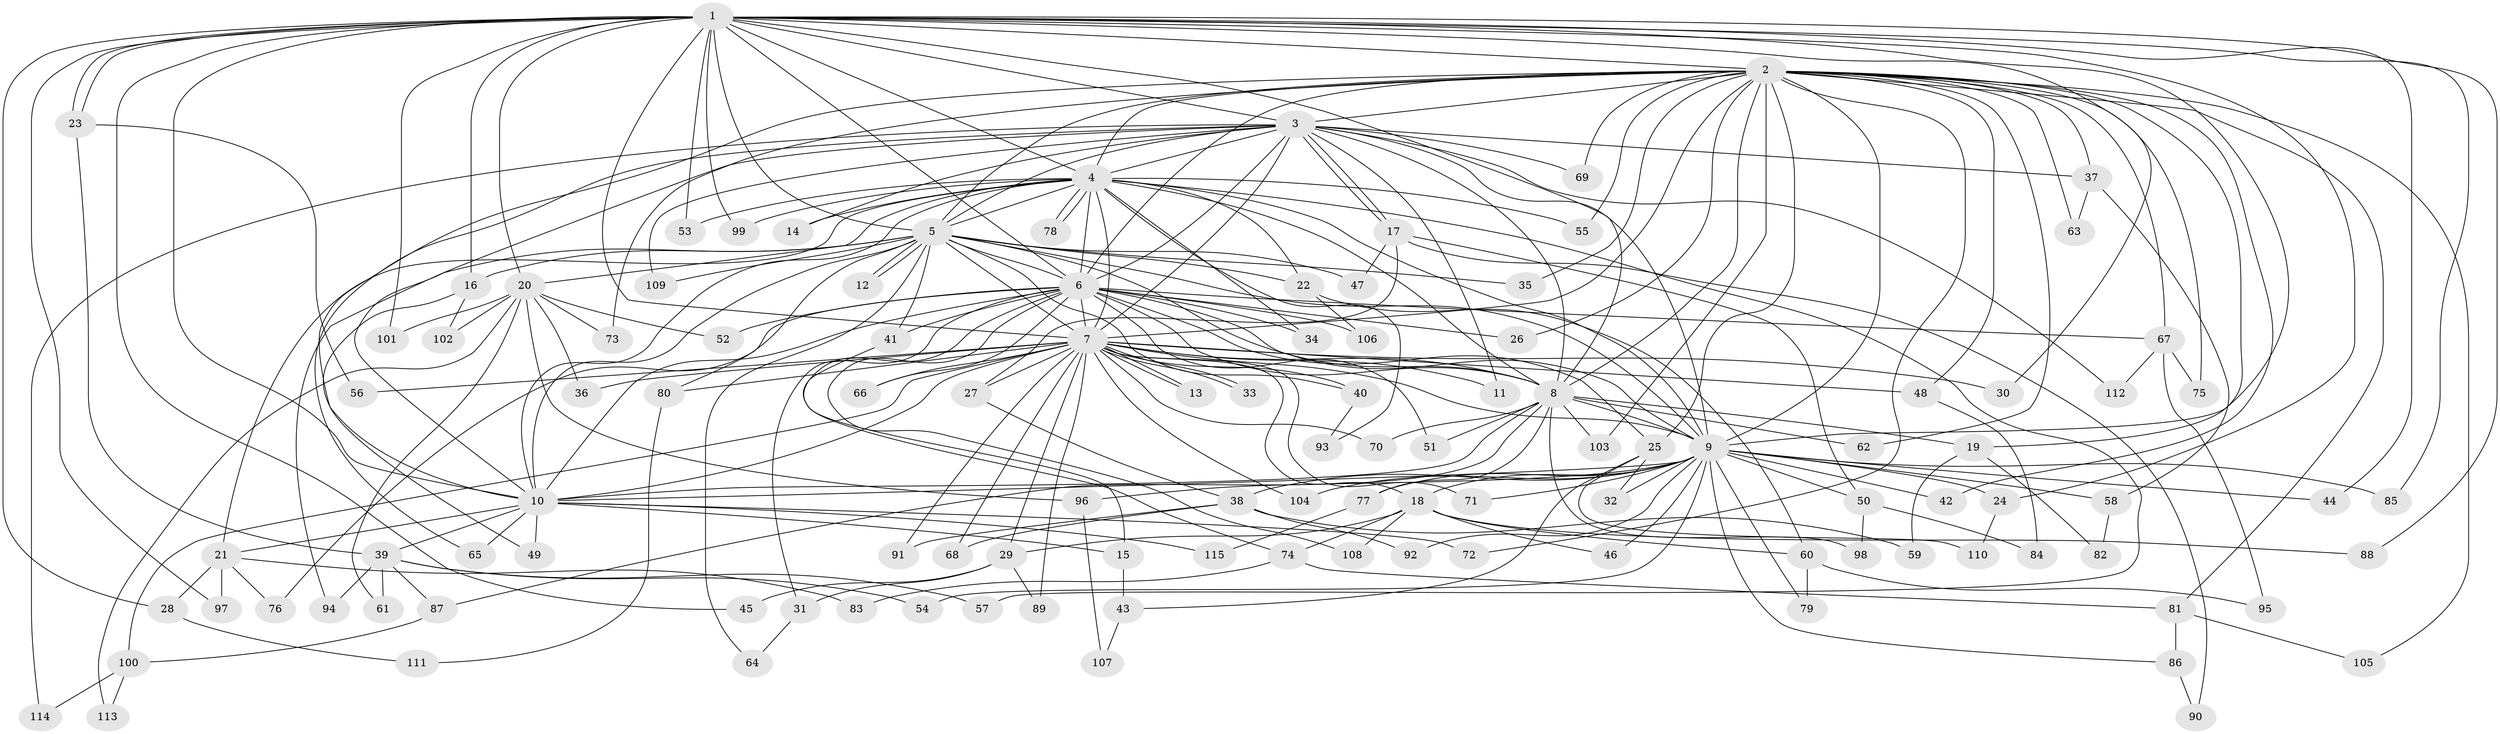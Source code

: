 // Generated by graph-tools (version 1.1) at 2025/11/02/27/25 16:11:07]
// undirected, 115 vertices, 255 edges
graph export_dot {
graph [start="1"]
  node [color=gray90,style=filled];
  1;
  2;
  3;
  4;
  5;
  6;
  7;
  8;
  9;
  10;
  11;
  12;
  13;
  14;
  15;
  16;
  17;
  18;
  19;
  20;
  21;
  22;
  23;
  24;
  25;
  26;
  27;
  28;
  29;
  30;
  31;
  32;
  33;
  34;
  35;
  36;
  37;
  38;
  39;
  40;
  41;
  42;
  43;
  44;
  45;
  46;
  47;
  48;
  49;
  50;
  51;
  52;
  53;
  54;
  55;
  56;
  57;
  58;
  59;
  60;
  61;
  62;
  63;
  64;
  65;
  66;
  67;
  68;
  69;
  70;
  71;
  72;
  73;
  74;
  75;
  76;
  77;
  78;
  79;
  80;
  81;
  82;
  83;
  84;
  85;
  86;
  87;
  88;
  89;
  90;
  91;
  92;
  93;
  94;
  95;
  96;
  97;
  98;
  99;
  100;
  101;
  102;
  103;
  104;
  105;
  106;
  107;
  108;
  109;
  110;
  111;
  112;
  113;
  114;
  115;
  1 -- 2;
  1 -- 3;
  1 -- 4;
  1 -- 5;
  1 -- 6;
  1 -- 7;
  1 -- 8;
  1 -- 9;
  1 -- 10;
  1 -- 16;
  1 -- 20;
  1 -- 23;
  1 -- 23;
  1 -- 24;
  1 -- 28;
  1 -- 30;
  1 -- 44;
  1 -- 45;
  1 -- 53;
  1 -- 85;
  1 -- 88;
  1 -- 97;
  1 -- 99;
  1 -- 101;
  2 -- 3;
  2 -- 4;
  2 -- 5;
  2 -- 6;
  2 -- 7;
  2 -- 8;
  2 -- 9;
  2 -- 10;
  2 -- 19;
  2 -- 25;
  2 -- 26;
  2 -- 35;
  2 -- 37;
  2 -- 42;
  2 -- 48;
  2 -- 55;
  2 -- 62;
  2 -- 63;
  2 -- 67;
  2 -- 69;
  2 -- 72;
  2 -- 73;
  2 -- 75;
  2 -- 81;
  2 -- 103;
  2 -- 105;
  3 -- 4;
  3 -- 5;
  3 -- 6;
  3 -- 7;
  3 -- 8;
  3 -- 9;
  3 -- 10;
  3 -- 11;
  3 -- 14;
  3 -- 17;
  3 -- 17;
  3 -- 37;
  3 -- 65;
  3 -- 69;
  3 -- 109;
  3 -- 112;
  3 -- 114;
  4 -- 5;
  4 -- 6;
  4 -- 7;
  4 -- 8;
  4 -- 9;
  4 -- 10;
  4 -- 14;
  4 -- 20;
  4 -- 21;
  4 -- 22;
  4 -- 34;
  4 -- 53;
  4 -- 55;
  4 -- 57;
  4 -- 78;
  4 -- 78;
  4 -- 93;
  4 -- 99;
  5 -- 6;
  5 -- 7;
  5 -- 8;
  5 -- 9;
  5 -- 10;
  5 -- 12;
  5 -- 12;
  5 -- 16;
  5 -- 22;
  5 -- 35;
  5 -- 40;
  5 -- 41;
  5 -- 47;
  5 -- 64;
  5 -- 80;
  5 -- 94;
  5 -- 109;
  6 -- 7;
  6 -- 8;
  6 -- 9;
  6 -- 10;
  6 -- 15;
  6 -- 25;
  6 -- 26;
  6 -- 31;
  6 -- 34;
  6 -- 41;
  6 -- 51;
  6 -- 52;
  6 -- 66;
  6 -- 67;
  6 -- 76;
  6 -- 106;
  6 -- 108;
  7 -- 8;
  7 -- 9;
  7 -- 10;
  7 -- 11;
  7 -- 13;
  7 -- 13;
  7 -- 18;
  7 -- 27;
  7 -- 29;
  7 -- 30;
  7 -- 33;
  7 -- 33;
  7 -- 36;
  7 -- 40;
  7 -- 48;
  7 -- 56;
  7 -- 66;
  7 -- 68;
  7 -- 70;
  7 -- 71;
  7 -- 80;
  7 -- 89;
  7 -- 91;
  7 -- 100;
  7 -- 104;
  8 -- 9;
  8 -- 10;
  8 -- 19;
  8 -- 51;
  8 -- 62;
  8 -- 70;
  8 -- 77;
  8 -- 87;
  8 -- 98;
  8 -- 103;
  9 -- 10;
  9 -- 18;
  9 -- 24;
  9 -- 32;
  9 -- 38;
  9 -- 42;
  9 -- 44;
  9 -- 46;
  9 -- 50;
  9 -- 54;
  9 -- 58;
  9 -- 71;
  9 -- 77;
  9 -- 79;
  9 -- 85;
  9 -- 86;
  9 -- 92;
  9 -- 96;
  9 -- 104;
  10 -- 15;
  10 -- 21;
  10 -- 39;
  10 -- 49;
  10 -- 65;
  10 -- 72;
  10 -- 115;
  15 -- 43;
  16 -- 49;
  16 -- 102;
  17 -- 27;
  17 -- 47;
  17 -- 50;
  17 -- 90;
  18 -- 29;
  18 -- 46;
  18 -- 60;
  18 -- 74;
  18 -- 88;
  18 -- 108;
  19 -- 59;
  19 -- 82;
  20 -- 36;
  20 -- 52;
  20 -- 61;
  20 -- 73;
  20 -- 96;
  20 -- 101;
  20 -- 102;
  20 -- 113;
  21 -- 28;
  21 -- 76;
  21 -- 83;
  21 -- 97;
  22 -- 60;
  22 -- 106;
  23 -- 39;
  23 -- 56;
  24 -- 110;
  25 -- 32;
  25 -- 43;
  25 -- 110;
  27 -- 38;
  28 -- 111;
  29 -- 31;
  29 -- 45;
  29 -- 89;
  31 -- 64;
  37 -- 58;
  37 -- 63;
  38 -- 59;
  38 -- 68;
  38 -- 91;
  38 -- 92;
  39 -- 54;
  39 -- 57;
  39 -- 61;
  39 -- 87;
  39 -- 94;
  40 -- 93;
  41 -- 74;
  43 -- 107;
  48 -- 84;
  50 -- 84;
  50 -- 98;
  58 -- 82;
  60 -- 79;
  60 -- 95;
  67 -- 75;
  67 -- 95;
  67 -- 112;
  74 -- 81;
  74 -- 83;
  77 -- 115;
  80 -- 111;
  81 -- 86;
  81 -- 105;
  86 -- 90;
  87 -- 100;
  96 -- 107;
  100 -- 113;
  100 -- 114;
}
